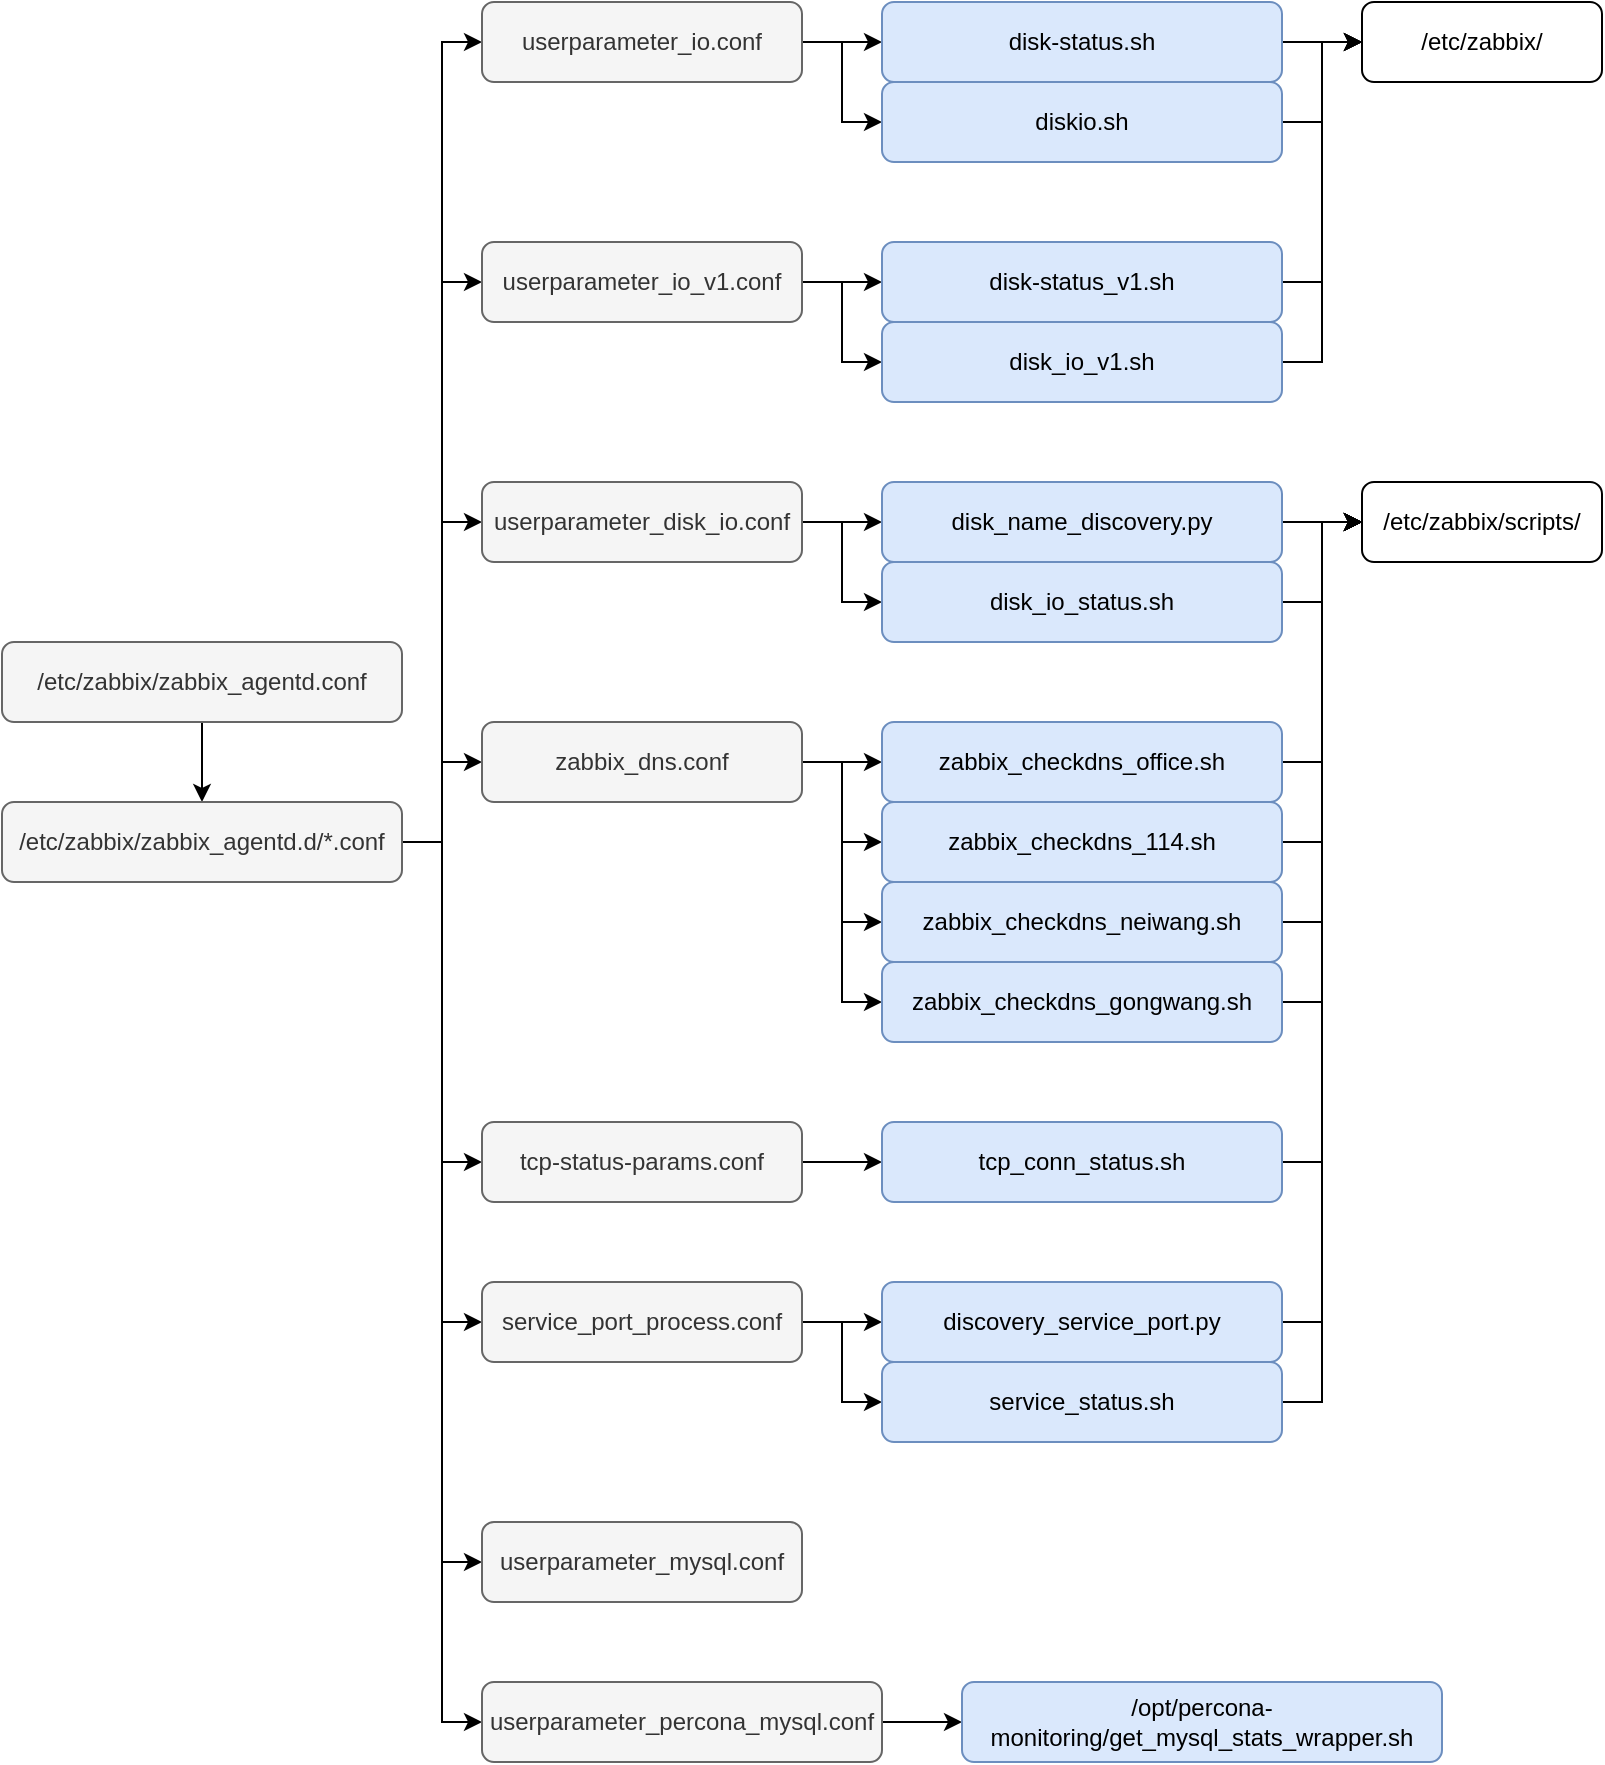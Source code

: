 <mxfile version="10.5.3" type="github"><diagram id="YcvF90TACFpCURTKJDwp" name="Page-1"><mxGraphModel dx="2034" dy="1124" grid="1" gridSize="10" guides="1" tooltips="1" connect="1" arrows="1" fold="1" page="1" pageScale="1" pageWidth="827" pageHeight="1169" math="0" shadow="0"><root><mxCell id="0"/><mxCell id="1" parent="0"/><mxCell id="WXE_iapMg0Y8V585iNJN-3" style="edgeStyle=orthogonalEdgeStyle;rounded=0;orthogonalLoop=1;jettySize=auto;html=1;entryX=0.5;entryY=0;entryDx=0;entryDy=0;" parent="1" source="WXE_iapMg0Y8V585iNJN-1" target="WXE_iapMg0Y8V585iNJN-2" edge="1"><mxGeometry relative="1" as="geometry"/></mxCell><mxCell id="WXE_iapMg0Y8V585iNJN-1" value="/etc/zabbix/zabbix_agentd.conf" style="rounded=1;whiteSpace=wrap;html=1;fillColor=#f5f5f5;strokeColor=#666666;fontColor=#333333;" parent="1" vertex="1"><mxGeometry y="360" width="200" height="40" as="geometry"/></mxCell><mxCell id="hj1YLD_7xn5gk5VAPNd9-12" style="edgeStyle=orthogonalEdgeStyle;rounded=0;orthogonalLoop=1;jettySize=auto;html=1;entryX=0;entryY=0.5;entryDx=0;entryDy=0;" parent="1" source="WXE_iapMg0Y8V585iNJN-2" target="hj1YLD_7xn5gk5VAPNd9-5" edge="1"><mxGeometry relative="1" as="geometry"/></mxCell><mxCell id="hj1YLD_7xn5gk5VAPNd9-13" style="edgeStyle=orthogonalEdgeStyle;rounded=0;orthogonalLoop=1;jettySize=auto;html=1;entryX=0;entryY=0.5;entryDx=0;entryDy=0;" parent="1" source="WXE_iapMg0Y8V585iNJN-2" target="hj1YLD_7xn5gk5VAPNd9-6" edge="1"><mxGeometry relative="1" as="geometry"/></mxCell><mxCell id="hj1YLD_7xn5gk5VAPNd9-14" style="edgeStyle=orthogonalEdgeStyle;rounded=0;orthogonalLoop=1;jettySize=auto;html=1;entryX=0;entryY=0.5;entryDx=0;entryDy=0;" parent="1" source="WXE_iapMg0Y8V585iNJN-2" target="hj1YLD_7xn5gk5VAPNd9-7" edge="1"><mxGeometry relative="1" as="geometry"/></mxCell><mxCell id="hj1YLD_7xn5gk5VAPNd9-15" style="edgeStyle=orthogonalEdgeStyle;rounded=0;orthogonalLoop=1;jettySize=auto;html=1;entryX=0;entryY=0.5;entryDx=0;entryDy=0;" parent="1" source="WXE_iapMg0Y8V585iNJN-2" target="hj1YLD_7xn5gk5VAPNd9-8" edge="1"><mxGeometry relative="1" as="geometry"/></mxCell><mxCell id="hj1YLD_7xn5gk5VAPNd9-16" style="edgeStyle=orthogonalEdgeStyle;rounded=0;orthogonalLoop=1;jettySize=auto;html=1;entryX=0;entryY=0.5;entryDx=0;entryDy=0;" parent="1" source="WXE_iapMg0Y8V585iNJN-2" target="hj1YLD_7xn5gk5VAPNd9-9" edge="1"><mxGeometry relative="1" as="geometry"/></mxCell><mxCell id="hj1YLD_7xn5gk5VAPNd9-17" style="edgeStyle=orthogonalEdgeStyle;rounded=0;orthogonalLoop=1;jettySize=auto;html=1;entryX=0;entryY=0.5;entryDx=0;entryDy=0;" parent="1" source="WXE_iapMg0Y8V585iNJN-2" target="hj1YLD_7xn5gk5VAPNd9-10" edge="1"><mxGeometry relative="1" as="geometry"/></mxCell><mxCell id="hj1YLD_7xn5gk5VAPNd9-18" style="edgeStyle=orthogonalEdgeStyle;rounded=0;orthogonalLoop=1;jettySize=auto;html=1;entryX=0;entryY=0.5;entryDx=0;entryDy=0;" parent="1" source="WXE_iapMg0Y8V585iNJN-2" target="hj1YLD_7xn5gk5VAPNd9-11" edge="1"><mxGeometry relative="1" as="geometry"/></mxCell><mxCell id="hGDZb_EGBQMXc3OkxyEn-4" style="edgeStyle=orthogonalEdgeStyle;rounded=0;orthogonalLoop=1;jettySize=auto;html=1;entryX=0;entryY=0.5;entryDx=0;entryDy=0;" edge="1" parent="1" source="WXE_iapMg0Y8V585iNJN-2" target="hGDZb_EGBQMXc3OkxyEn-3"><mxGeometry relative="1" as="geometry"/></mxCell><mxCell id="WXE_iapMg0Y8V585iNJN-2" value="/etc/zabbix/zabbix_agentd.d/*.conf" style="rounded=1;whiteSpace=wrap;html=1;fillColor=#f5f5f5;strokeColor=#666666;fontColor=#333333;" parent="1" vertex="1"><mxGeometry y="440" width="200" height="40" as="geometry"/></mxCell><mxCell id="hj1YLD_7xn5gk5VAPNd9-20" style="edgeStyle=orthogonalEdgeStyle;rounded=0;orthogonalLoop=1;jettySize=auto;html=1;entryX=0;entryY=0.5;entryDx=0;entryDy=0;" parent="1" source="hj1YLD_7xn5gk5VAPNd9-5" target="hj1YLD_7xn5gk5VAPNd9-19" edge="1"><mxGeometry relative="1" as="geometry"/></mxCell><mxCell id="hj1YLD_7xn5gk5VAPNd9-5" value="tcp-status-params.conf" style="rounded=1;whiteSpace=wrap;html=1;fillColor=#f5f5f5;strokeColor=#666666;fontColor=#333333;" parent="1" vertex="1"><mxGeometry x="240" y="600" width="160" height="40" as="geometry"/></mxCell><mxCell id="hj1YLD_7xn5gk5VAPNd9-23" style="edgeStyle=orthogonalEdgeStyle;rounded=0;orthogonalLoop=1;jettySize=auto;html=1;entryX=0;entryY=0.5;entryDx=0;entryDy=0;" parent="1" source="hj1YLD_7xn5gk5VAPNd9-6" target="hj1YLD_7xn5gk5VAPNd9-21" edge="1"><mxGeometry relative="1" as="geometry"/></mxCell><mxCell id="hj1YLD_7xn5gk5VAPNd9-24" style="edgeStyle=orthogonalEdgeStyle;rounded=0;orthogonalLoop=1;jettySize=auto;html=1;entryX=0;entryY=0.5;entryDx=0;entryDy=0;" parent="1" source="hj1YLD_7xn5gk5VAPNd9-6" target="hj1YLD_7xn5gk5VAPNd9-22" edge="1"><mxGeometry relative="1" as="geometry"/></mxCell><mxCell id="hj1YLD_7xn5gk5VAPNd9-6" value="userparameter_disk_io.conf" style="rounded=1;whiteSpace=wrap;html=1;fillColor=#f5f5f5;strokeColor=#666666;fontColor=#333333;" parent="1" vertex="1"><mxGeometry x="240" y="280" width="160" height="40" as="geometry"/></mxCell><mxCell id="hj1YLD_7xn5gk5VAPNd9-26" style="edgeStyle=orthogonalEdgeStyle;rounded=0;orthogonalLoop=1;jettySize=auto;html=1;entryX=0;entryY=0.5;entryDx=0;entryDy=0;" parent="1" source="hj1YLD_7xn5gk5VAPNd9-7" target="hj1YLD_7xn5gk5VAPNd9-25" edge="1"><mxGeometry relative="1" as="geometry"/></mxCell><mxCell id="hj1YLD_7xn5gk5VAPNd9-28" style="edgeStyle=orthogonalEdgeStyle;rounded=0;orthogonalLoop=1;jettySize=auto;html=1;entryX=0;entryY=0.5;entryDx=0;entryDy=0;" parent="1" source="hj1YLD_7xn5gk5VAPNd9-7" target="hj1YLD_7xn5gk5VAPNd9-27" edge="1"><mxGeometry relative="1" as="geometry"/></mxCell><mxCell id="hj1YLD_7xn5gk5VAPNd9-7" value="userparameter_io.conf" style="rounded=1;whiteSpace=wrap;html=1;fillColor=#f5f5f5;strokeColor=#666666;fontColor=#333333;" parent="1" vertex="1"><mxGeometry x="240" y="40" width="160" height="40" as="geometry"/></mxCell><mxCell id="hj1YLD_7xn5gk5VAPNd9-30" style="edgeStyle=orthogonalEdgeStyle;rounded=0;orthogonalLoop=1;jettySize=auto;html=1;" parent="1" source="hj1YLD_7xn5gk5VAPNd9-8" target="hj1YLD_7xn5gk5VAPNd9-29" edge="1"><mxGeometry relative="1" as="geometry"/></mxCell><mxCell id="hj1YLD_7xn5gk5VAPNd9-32" style="edgeStyle=orthogonalEdgeStyle;rounded=0;orthogonalLoop=1;jettySize=auto;html=1;entryX=0;entryY=0.5;entryDx=0;entryDy=0;" parent="1" source="hj1YLD_7xn5gk5VAPNd9-8" target="hj1YLD_7xn5gk5VAPNd9-31" edge="1"><mxGeometry relative="1" as="geometry"/></mxCell><mxCell id="hj1YLD_7xn5gk5VAPNd9-8" value="userparameter_io_v1.conf" style="rounded=1;whiteSpace=wrap;html=1;fillColor=#f5f5f5;strokeColor=#666666;fontColor=#333333;" parent="1" vertex="1"><mxGeometry x="240" y="160" width="160" height="40" as="geometry"/></mxCell><mxCell id="hj1YLD_7xn5gk5VAPNd9-9" value="userparameter_mysql.conf" style="rounded=1;whiteSpace=wrap;html=1;fillColor=#f5f5f5;strokeColor=#666666;fontColor=#333333;" parent="1" vertex="1"><mxGeometry x="240" y="800" width="160" height="40" as="geometry"/></mxCell><mxCell id="hj1YLD_7xn5gk5VAPNd9-35" style="edgeStyle=orthogonalEdgeStyle;rounded=0;orthogonalLoop=1;jettySize=auto;html=1;entryX=0;entryY=0.5;entryDx=0;entryDy=0;" parent="1" source="hj1YLD_7xn5gk5VAPNd9-10" target="hj1YLD_7xn5gk5VAPNd9-34" edge="1"><mxGeometry relative="1" as="geometry"/></mxCell><mxCell id="hj1YLD_7xn5gk5VAPNd9-10" value="userparameter_percona_mysql.conf" style="rounded=1;whiteSpace=wrap;html=1;fillColor=#f5f5f5;strokeColor=#666666;fontColor=#333333;" parent="1" vertex="1"><mxGeometry x="240" y="880" width="200" height="40" as="geometry"/></mxCell><mxCell id="hj1YLD_7xn5gk5VAPNd9-40" style="edgeStyle=orthogonalEdgeStyle;rounded=0;orthogonalLoop=1;jettySize=auto;html=1;entryX=0;entryY=0.5;entryDx=0;entryDy=0;" parent="1" source="hj1YLD_7xn5gk5VAPNd9-11" target="hj1YLD_7xn5gk5VAPNd9-36" edge="1"><mxGeometry relative="1" as="geometry"/></mxCell><mxCell id="hj1YLD_7xn5gk5VAPNd9-41" style="edgeStyle=orthogonalEdgeStyle;rounded=0;orthogonalLoop=1;jettySize=auto;html=1;entryX=0;entryY=0.5;entryDx=0;entryDy=0;" parent="1" source="hj1YLD_7xn5gk5VAPNd9-11" target="hj1YLD_7xn5gk5VAPNd9-37" edge="1"><mxGeometry relative="1" as="geometry"/></mxCell><mxCell id="hj1YLD_7xn5gk5VAPNd9-42" style="edgeStyle=orthogonalEdgeStyle;rounded=0;orthogonalLoop=1;jettySize=auto;html=1;entryX=0;entryY=0.5;entryDx=0;entryDy=0;" parent="1" source="hj1YLD_7xn5gk5VAPNd9-11" target="hj1YLD_7xn5gk5VAPNd9-38" edge="1"><mxGeometry relative="1" as="geometry"/></mxCell><mxCell id="hj1YLD_7xn5gk5VAPNd9-43" style="edgeStyle=orthogonalEdgeStyle;rounded=0;orthogonalLoop=1;jettySize=auto;html=1;entryX=0;entryY=0.5;entryDx=0;entryDy=0;" parent="1" source="hj1YLD_7xn5gk5VAPNd9-11" target="hj1YLD_7xn5gk5VAPNd9-39" edge="1"><mxGeometry relative="1" as="geometry"/></mxCell><mxCell id="hj1YLD_7xn5gk5VAPNd9-11" value="zabbix_dns.conf" style="rounded=1;whiteSpace=wrap;html=1;fillColor=#f5f5f5;strokeColor=#666666;fontColor=#333333;" parent="1" vertex="1"><mxGeometry x="240" y="400" width="160" height="40" as="geometry"/></mxCell><mxCell id="hj1YLD_7xn5gk5VAPNd9-73" style="edgeStyle=orthogonalEdgeStyle;rounded=0;orthogonalLoop=1;jettySize=auto;html=1;entryX=0;entryY=0.5;entryDx=0;entryDy=0;exitX=1;exitY=0.5;exitDx=0;exitDy=0;" parent="1" source="hj1YLD_7xn5gk5VAPNd9-19" edge="1" target="hj1YLD_7xn5gk5VAPNd9-45"><mxGeometry relative="1" as="geometry"><mxPoint x="680" y="380" as="targetPoint"/><Array as="points"><mxPoint x="660" y="620"/><mxPoint x="660" y="300"/></Array></mxGeometry></mxCell><mxCell id="hj1YLD_7xn5gk5VAPNd9-19" value="&lt;span&gt;tcp_conn_status.sh&lt;/span&gt;" style="rounded=1;whiteSpace=wrap;html=1;fillColor=#dae8fc;strokeColor=#6c8ebf;" parent="1" vertex="1"><mxGeometry x="440" y="600" width="200" height="40" as="geometry"/></mxCell><mxCell id="hj1YLD_7xn5gk5VAPNd9-67" style="edgeStyle=orthogonalEdgeStyle;rounded=0;orthogonalLoop=1;jettySize=auto;html=1;entryX=0;entryY=0.5;entryDx=0;entryDy=0;" parent="1" source="hj1YLD_7xn5gk5VAPNd9-21" target="hj1YLD_7xn5gk5VAPNd9-45" edge="1"><mxGeometry relative="1" as="geometry"/></mxCell><mxCell id="hj1YLD_7xn5gk5VAPNd9-21" value="&lt;div&gt;disk_name_discovery.py&lt;/div&gt;" style="rounded=1;whiteSpace=wrap;html=1;fillColor=#dae8fc;strokeColor=#6c8ebf;" parent="1" vertex="1"><mxGeometry x="440" y="280" width="200" height="40" as="geometry"/></mxCell><mxCell id="hj1YLD_7xn5gk5VAPNd9-68" style="edgeStyle=orthogonalEdgeStyle;rounded=0;orthogonalLoop=1;jettySize=auto;html=1;entryX=0;entryY=0.5;entryDx=0;entryDy=0;exitX=1;exitY=0.5;exitDx=0;exitDy=0;" parent="1" source="hj1YLD_7xn5gk5VAPNd9-22" edge="1" target="hj1YLD_7xn5gk5VAPNd9-45"><mxGeometry relative="1" as="geometry"><mxPoint x="680" y="380" as="targetPoint"/><Array as="points"><mxPoint x="660" y="340"/><mxPoint x="660" y="300"/></Array></mxGeometry></mxCell><mxCell id="hj1YLD_7xn5gk5VAPNd9-22" value="&lt;div&gt;disk_io_status.sh&lt;/div&gt;" style="rounded=1;whiteSpace=wrap;html=1;fillColor=#dae8fc;strokeColor=#6c8ebf;" parent="1" vertex="1"><mxGeometry x="440" y="320" width="200" height="40" as="geometry"/></mxCell><mxCell id="hj1YLD_7xn5gk5VAPNd9-62" style="edgeStyle=orthogonalEdgeStyle;rounded=0;orthogonalLoop=1;jettySize=auto;html=1;" parent="1" source="hj1YLD_7xn5gk5VAPNd9-25" target="hj1YLD_7xn5gk5VAPNd9-44" edge="1"><mxGeometry relative="1" as="geometry"/></mxCell><mxCell id="hj1YLD_7xn5gk5VAPNd9-25" value="&lt;div&gt;disk-status.sh&lt;/div&gt;" style="rounded=1;whiteSpace=wrap;html=1;fillColor=#dae8fc;strokeColor=#6c8ebf;" parent="1" vertex="1"><mxGeometry x="440" y="40" width="200" height="40" as="geometry"/></mxCell><mxCell id="hj1YLD_7xn5gk5VAPNd9-63" style="edgeStyle=orthogonalEdgeStyle;rounded=0;orthogonalLoop=1;jettySize=auto;html=1;entryX=0;entryY=0.5;entryDx=0;entryDy=0;" parent="1" source="hj1YLD_7xn5gk5VAPNd9-27" target="hj1YLD_7xn5gk5VAPNd9-44" edge="1"><mxGeometry relative="1" as="geometry"/></mxCell><mxCell id="hj1YLD_7xn5gk5VAPNd9-27" value="&lt;div&gt;diskio.sh&lt;/div&gt;" style="rounded=1;whiteSpace=wrap;html=1;fillColor=#dae8fc;strokeColor=#6c8ebf;" parent="1" vertex="1"><mxGeometry x="440" y="80" width="200" height="40" as="geometry"/></mxCell><mxCell id="hj1YLD_7xn5gk5VAPNd9-64" style="edgeStyle=orthogonalEdgeStyle;rounded=0;orthogonalLoop=1;jettySize=auto;html=1;entryX=0;entryY=0.5;entryDx=0;entryDy=0;" parent="1" source="hj1YLD_7xn5gk5VAPNd9-29" target="hj1YLD_7xn5gk5VAPNd9-44" edge="1"><mxGeometry relative="1" as="geometry"/></mxCell><mxCell id="hj1YLD_7xn5gk5VAPNd9-29" value="&lt;div&gt;disk-status_v1.sh&lt;/div&gt;" style="rounded=1;whiteSpace=wrap;html=1;fillColor=#dae8fc;strokeColor=#6c8ebf;" parent="1" vertex="1"><mxGeometry x="440" y="160" width="200" height="40" as="geometry"/></mxCell><mxCell id="hj1YLD_7xn5gk5VAPNd9-65" style="edgeStyle=orthogonalEdgeStyle;rounded=0;orthogonalLoop=1;jettySize=auto;html=1;entryX=0;entryY=0.5;entryDx=0;entryDy=0;" parent="1" source="hj1YLD_7xn5gk5VAPNd9-31" target="hj1YLD_7xn5gk5VAPNd9-44" edge="1"><mxGeometry relative="1" as="geometry"/></mxCell><mxCell id="hj1YLD_7xn5gk5VAPNd9-31" value="&lt;div&gt;disk_io_v1.sh&lt;/div&gt;" style="rounded=1;whiteSpace=wrap;html=1;fillColor=#dae8fc;strokeColor=#6c8ebf;" parent="1" vertex="1"><mxGeometry x="440" y="200" width="200" height="40" as="geometry"/></mxCell><mxCell id="hj1YLD_7xn5gk5VAPNd9-34" value="&lt;div&gt;/opt/percona-monitoring/get_mysql_stats_wrapper.sh&lt;/div&gt;" style="rounded=1;whiteSpace=wrap;html=1;fillColor=#dae8fc;strokeColor=#6c8ebf;" parent="1" vertex="1"><mxGeometry x="480" y="880" width="240" height="40" as="geometry"/></mxCell><mxCell id="hj1YLD_7xn5gk5VAPNd9-69" style="edgeStyle=orthogonalEdgeStyle;rounded=0;orthogonalLoop=1;jettySize=auto;html=1;entryX=0;entryY=0.5;entryDx=0;entryDy=0;exitX=1;exitY=0.5;exitDx=0;exitDy=0;" parent="1" source="hj1YLD_7xn5gk5VAPNd9-36" target="hj1YLD_7xn5gk5VAPNd9-45" edge="1"><mxGeometry relative="1" as="geometry"><Array as="points"><mxPoint x="660" y="420"/><mxPoint x="660" y="300"/></Array></mxGeometry></mxCell><mxCell id="hj1YLD_7xn5gk5VAPNd9-36" value="&lt;div&gt;zabbix_checkdns_office.sh&lt;/div&gt;" style="rounded=1;whiteSpace=wrap;html=1;fillColor=#dae8fc;strokeColor=#6c8ebf;" parent="1" vertex="1"><mxGeometry x="440" y="400" width="200" height="40" as="geometry"/></mxCell><mxCell id="hj1YLD_7xn5gk5VAPNd9-70" style="edgeStyle=orthogonalEdgeStyle;rounded=0;orthogonalLoop=1;jettySize=auto;html=1;entryX=0;entryY=0.5;entryDx=0;entryDy=0;exitX=1;exitY=0.5;exitDx=0;exitDy=0;" parent="1" source="hj1YLD_7xn5gk5VAPNd9-37" target="hj1YLD_7xn5gk5VAPNd9-45" edge="1"><mxGeometry relative="1" as="geometry"><Array as="points"><mxPoint x="660" y="460"/><mxPoint x="660" y="300"/></Array></mxGeometry></mxCell><mxCell id="hj1YLD_7xn5gk5VAPNd9-37" value="&lt;div&gt;zabbix_checkdns_114.sh&lt;/div&gt;" style="rounded=1;whiteSpace=wrap;html=1;fillColor=#dae8fc;strokeColor=#6c8ebf;" parent="1" vertex="1"><mxGeometry x="440" y="440" width="200" height="40" as="geometry"/></mxCell><mxCell id="hj1YLD_7xn5gk5VAPNd9-71" style="edgeStyle=orthogonalEdgeStyle;rounded=0;orthogonalLoop=1;jettySize=auto;html=1;entryX=0;entryY=0.5;entryDx=0;entryDy=0;exitX=1;exitY=0.5;exitDx=0;exitDy=0;" parent="1" source="hj1YLD_7xn5gk5VAPNd9-38" edge="1" target="hj1YLD_7xn5gk5VAPNd9-45"><mxGeometry relative="1" as="geometry"><mxPoint x="680" y="380" as="targetPoint"/><Array as="points"><mxPoint x="660" y="500"/><mxPoint x="660" y="300"/></Array></mxGeometry></mxCell><mxCell id="hj1YLD_7xn5gk5VAPNd9-38" value="&lt;div&gt;zabbix_checkdns_neiwang.sh&lt;/div&gt;" style="rounded=1;whiteSpace=wrap;html=1;fillColor=#dae8fc;strokeColor=#6c8ebf;" parent="1" vertex="1"><mxGeometry x="440" y="480" width="200" height="40" as="geometry"/></mxCell><mxCell id="hj1YLD_7xn5gk5VAPNd9-72" style="edgeStyle=orthogonalEdgeStyle;rounded=0;orthogonalLoop=1;jettySize=auto;html=1;entryX=0;entryY=0.5;entryDx=0;entryDy=0;" parent="1" source="hj1YLD_7xn5gk5VAPNd9-39" target="hj1YLD_7xn5gk5VAPNd9-45" edge="1"><mxGeometry relative="1" as="geometry"><Array as="points"><mxPoint x="660" y="540"/><mxPoint x="660" y="300"/></Array></mxGeometry></mxCell><mxCell id="hj1YLD_7xn5gk5VAPNd9-39" value="&lt;div&gt;zabbix_checkdns_gongwang.sh&lt;/div&gt;" style="rounded=1;whiteSpace=wrap;html=1;fillColor=#dae8fc;strokeColor=#6c8ebf;" parent="1" vertex="1"><mxGeometry x="440" y="520" width="200" height="40" as="geometry"/></mxCell><mxCell id="hj1YLD_7xn5gk5VAPNd9-44" value="&lt;div&gt;/etc/zabbix/&lt;/div&gt;" style="rounded=1;whiteSpace=wrap;html=1;" parent="1" vertex="1"><mxGeometry x="680" y="40" width="120" height="40" as="geometry"/></mxCell><mxCell id="hj1YLD_7xn5gk5VAPNd9-45" value="&lt;div&gt;/etc/zabbix/scripts/&lt;/div&gt;" style="rounded=1;whiteSpace=wrap;html=1;" parent="1" vertex="1"><mxGeometry x="680" y="280" width="120" height="40" as="geometry"/></mxCell><mxCell id="hGDZb_EGBQMXc3OkxyEn-7" style="edgeStyle=orthogonalEdgeStyle;rounded=0;orthogonalLoop=1;jettySize=auto;html=1;entryX=0;entryY=0.5;entryDx=0;entryDy=0;" edge="1" parent="1" source="hGDZb_EGBQMXc3OkxyEn-3" target="hGDZb_EGBQMXc3OkxyEn-5"><mxGeometry relative="1" as="geometry"/></mxCell><mxCell id="hGDZb_EGBQMXc3OkxyEn-8" style="edgeStyle=orthogonalEdgeStyle;rounded=0;orthogonalLoop=1;jettySize=auto;html=1;entryX=0;entryY=0.5;entryDx=0;entryDy=0;" edge="1" parent="1" source="hGDZb_EGBQMXc3OkxyEn-3" target="hGDZb_EGBQMXc3OkxyEn-6"><mxGeometry relative="1" as="geometry"/></mxCell><mxCell id="hGDZb_EGBQMXc3OkxyEn-3" value="service_port_process.conf" style="rounded=1;whiteSpace=wrap;html=1;fillColor=#f5f5f5;strokeColor=#666666;fontColor=#333333;" vertex="1" parent="1"><mxGeometry x="240" y="680" width="160" height="40" as="geometry"/></mxCell><mxCell id="hGDZb_EGBQMXc3OkxyEn-9" style="edgeStyle=orthogonalEdgeStyle;rounded=0;orthogonalLoop=1;jettySize=auto;html=1;entryX=0;entryY=0.5;entryDx=0;entryDy=0;" edge="1" parent="1" source="hGDZb_EGBQMXc3OkxyEn-5" target="hj1YLD_7xn5gk5VAPNd9-45"><mxGeometry relative="1" as="geometry"><Array as="points"><mxPoint x="660" y="700"/><mxPoint x="660" y="300"/></Array></mxGeometry></mxCell><mxCell id="hGDZb_EGBQMXc3OkxyEn-5" value="&lt;span&gt;discovery_service_port&lt;/span&gt;&lt;span&gt;.py&lt;/span&gt;" style="rounded=1;whiteSpace=wrap;html=1;fillColor=#dae8fc;strokeColor=#6c8ebf;" vertex="1" parent="1"><mxGeometry x="440" y="680" width="200" height="40" as="geometry"/></mxCell><mxCell id="hGDZb_EGBQMXc3OkxyEn-10" style="edgeStyle=orthogonalEdgeStyle;rounded=0;orthogonalLoop=1;jettySize=auto;html=1;entryX=0;entryY=0.5;entryDx=0;entryDy=0;" edge="1" parent="1" source="hGDZb_EGBQMXc3OkxyEn-6" target="hj1YLD_7xn5gk5VAPNd9-45"><mxGeometry relative="1" as="geometry"><Array as="points"><mxPoint x="660" y="740"/><mxPoint x="660" y="300"/></Array></mxGeometry></mxCell><mxCell id="hGDZb_EGBQMXc3OkxyEn-6" value="&lt;span&gt;service_status&lt;/span&gt;&lt;span&gt;.sh&lt;/span&gt;" style="rounded=1;whiteSpace=wrap;html=1;fillColor=#dae8fc;strokeColor=#6c8ebf;" vertex="1" parent="1"><mxGeometry x="440" y="720" width="200" height="40" as="geometry"/></mxCell></root></mxGraphModel></diagram></mxfile>